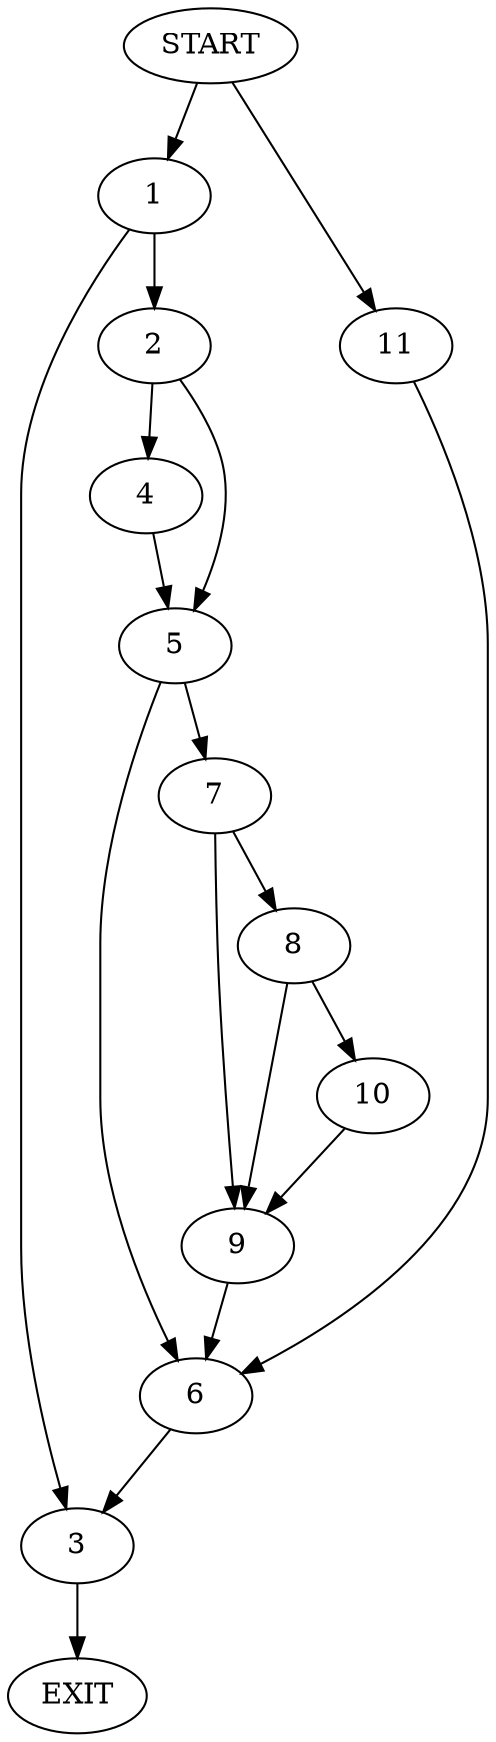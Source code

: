 digraph {
0 [label="START"]
12 [label="EXIT"]
0 -> 1
1 -> 2
1 -> 3
2 -> 4
2 -> 5
3 -> 12
4 -> 5
5 -> 6
5 -> 7
6 -> 3
7 -> 8
7 -> 9
9 -> 6
8 -> 9
8 -> 10
10 -> 9
0 -> 11
11 -> 6
}

